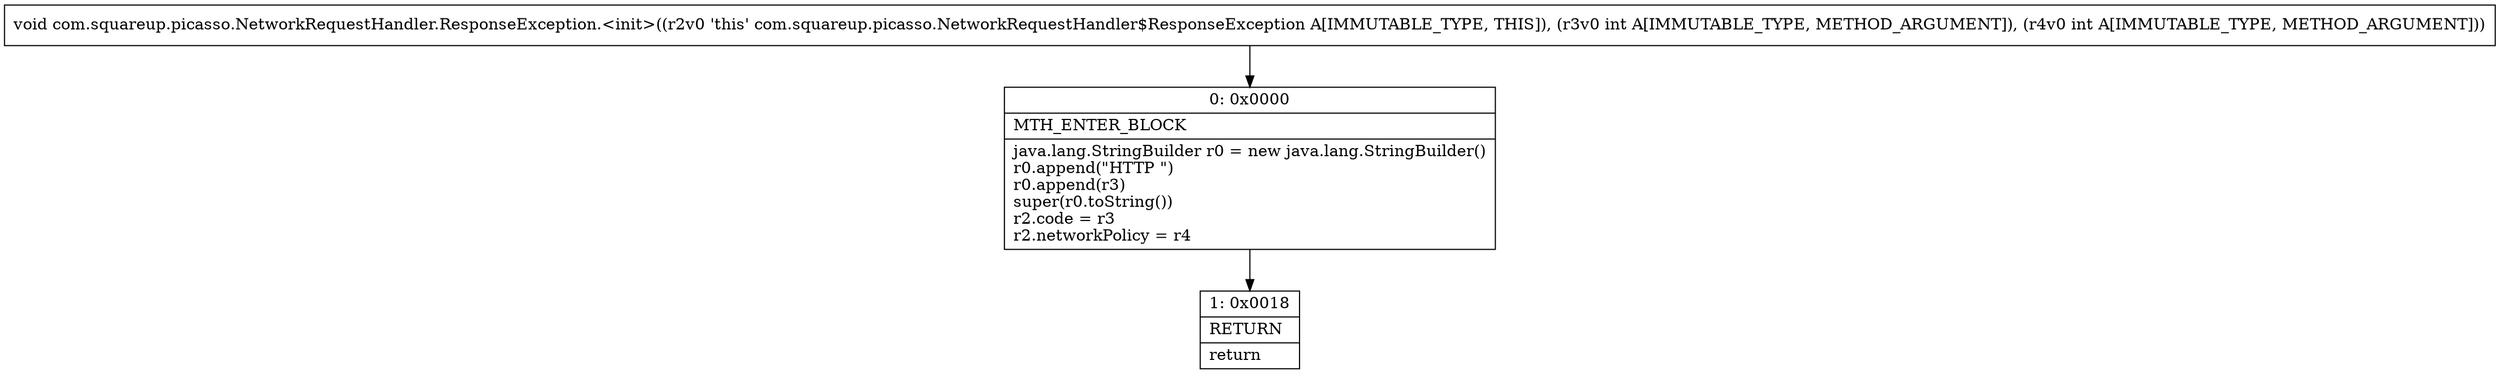 digraph "CFG forcom.squareup.picasso.NetworkRequestHandler.ResponseException.\<init\>(II)V" {
Node_0 [shape=record,label="{0\:\ 0x0000|MTH_ENTER_BLOCK\l|java.lang.StringBuilder r0 = new java.lang.StringBuilder()\lr0.append(\"HTTP \")\lr0.append(r3)\lsuper(r0.toString())\lr2.code = r3\lr2.networkPolicy = r4\l}"];
Node_1 [shape=record,label="{1\:\ 0x0018|RETURN\l|return\l}"];
MethodNode[shape=record,label="{void com.squareup.picasso.NetworkRequestHandler.ResponseException.\<init\>((r2v0 'this' com.squareup.picasso.NetworkRequestHandler$ResponseException A[IMMUTABLE_TYPE, THIS]), (r3v0 int A[IMMUTABLE_TYPE, METHOD_ARGUMENT]), (r4v0 int A[IMMUTABLE_TYPE, METHOD_ARGUMENT])) }"];
MethodNode -> Node_0;
Node_0 -> Node_1;
}

